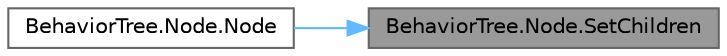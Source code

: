 digraph "BehaviorTree.Node.SetChildren"
{
 // LATEX_PDF_SIZE
  bgcolor="transparent";
  edge [fontname=Helvetica,fontsize=10,labelfontname=Helvetica,labelfontsize=10];
  node [fontname=Helvetica,fontsize=10,shape=box,height=0.2,width=0.4];
  rankdir="RL";
  Node1 [label="BehaviorTree.Node.SetChildren",height=0.2,width=0.4,color="gray40", fillcolor="grey60", style="filled", fontcolor="black",tooltip=" "];
  Node1 -> Node2 [dir="back",color="steelblue1",style="solid"];
  Node2 [label="BehaviorTree.Node.Node",height=0.2,width=0.4,color="grey40", fillcolor="white", style="filled",URL="$class_behavior_tree_1_1_node.html#a01fd4fd0d40d21332ca036b17d4f5f30",tooltip=" "];
}
